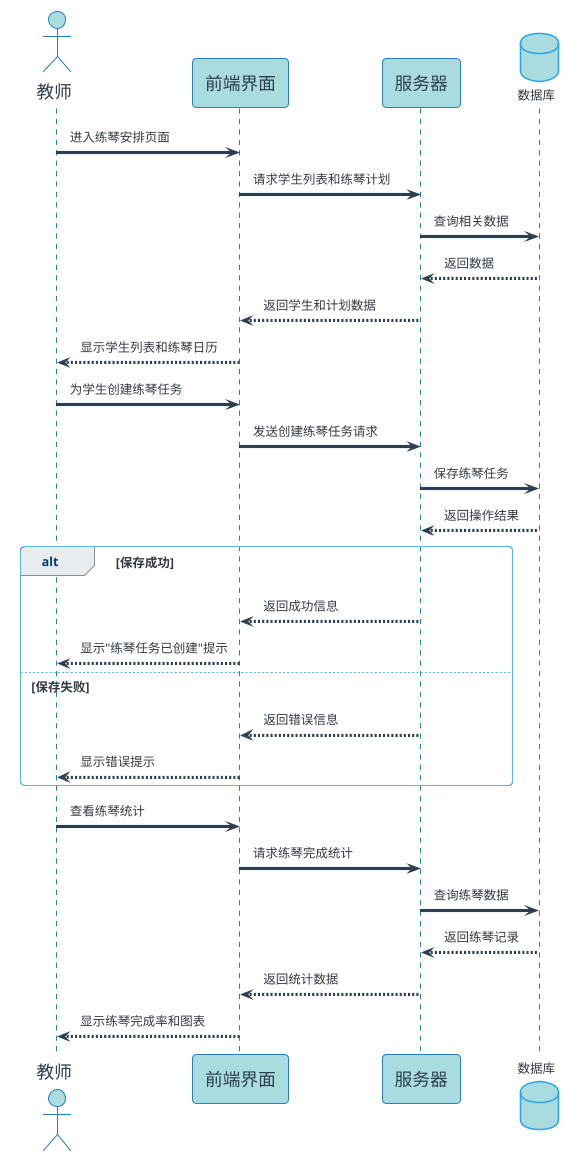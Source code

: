 @startuml
!theme cerulean
skinparam backgroundColor #FFFFFF
skinparam sequence {
    ArrowColor #2C3E50
    ActorBorderColor #2980B9
    LifeLineBorderColor #2980B9
    LifeLineBackgroundColor #A9DCDF
    
    ParticipantBorderColor #2980B9
    ParticipantBackgroundColor #A9DCDF
    ParticipantFontName 微软雅黑
    ParticipantFontSize 17
    ParticipantFontColor #2C3E50
    
    ActorBackgroundColor #A9DCDF
    ActorFontColor #2C3E50
    ActorFontSize 17
    ActorFontName 微软雅黑
}

actor 教师 as Teacher
participant "前端界面" as Frontend #A9DCDF
participant "服务器" as Server #A9DCDF
database "数据库" as DB #A9DCDF

Teacher -> Frontend: 进入练琴安排页面
Frontend -> Server: 请求学生列表和练琴计划
Server -> DB: 查询相关数据
DB --> Server: 返回数据
Server --> Frontend: 返回学生和计划数据
Frontend --> Teacher: 显示学生列表和练琴日历

Teacher -> Frontend: 为学生创建练琴任务
Frontend -> Server: 发送创建练琴任务请求
Server -> DB: 保存练琴任务
DB --> Server: 返回操作结果

alt 保存成功
    Server --> Frontend: 返回成功信息
    Frontend --> Teacher: 显示"练琴任务已创建"提示
else 保存失败
    Server --> Frontend: 返回错误信息
    Frontend --> Teacher: 显示错误提示
end

Teacher -> Frontend: 查看练琴统计
Frontend -> Server: 请求练琴完成统计
Server -> DB: 查询练琴数据
DB --> Server: 返回练琴记录
Server --> Frontend: 返回统计数据
Frontend --> Teacher: 显示练琴完成率和图表

@enduml 